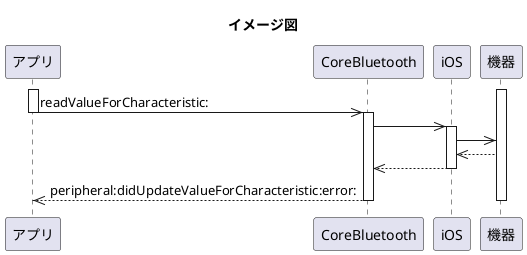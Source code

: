 @startuml{on.png}

title イメージ図

participant アプリ as app
participant CoreBluetooth as cb
participant iOS as ios
participant 機器 as dev

activate dev

activate app
	app ->> cb : readValueForCharacteristic:
deactivate app

activate cb
	cb ->> ios
	activate ios
		ios ->> dev
		ios <<-- dev
		cb <<-- ios
	deactivate ios
	app <<-- cb : peripheral:didUpdateValueForCharacteristic:error:
deactivate cb

deactivate dev

@enduml

